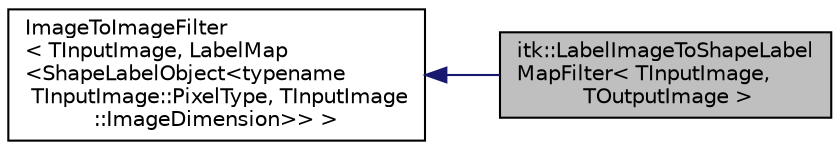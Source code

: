 digraph "itk::LabelImageToShapeLabelMapFilter&lt; TInputImage, TOutputImage &gt;"
{
 // LATEX_PDF_SIZE
  edge [fontname="Helvetica",fontsize="10",labelfontname="Helvetica",labelfontsize="10"];
  node [fontname="Helvetica",fontsize="10",shape=record];
  rankdir="LR";
  Node1 [label="itk::LabelImageToShapeLabel\lMapFilter\< TInputImage,\l TOutputImage \>",height=0.2,width=0.4,color="black", fillcolor="grey75", style="filled", fontcolor="black",tooltip="Converts a label image to a label map and valuates the shape attributes."];
  Node2 -> Node1 [dir="back",color="midnightblue",fontsize="10",style="solid",fontname="Helvetica"];
  Node2 [label="ImageToImageFilter\l\< TInputImage, LabelMap\l\<ShapeLabelObject\<typename\l TInputImage::PixelType, TInputImage\l::ImageDimension\>\>  \>",height=0.2,width=0.4,color="black", fillcolor="white", style="filled",tooltip=" "];
}
